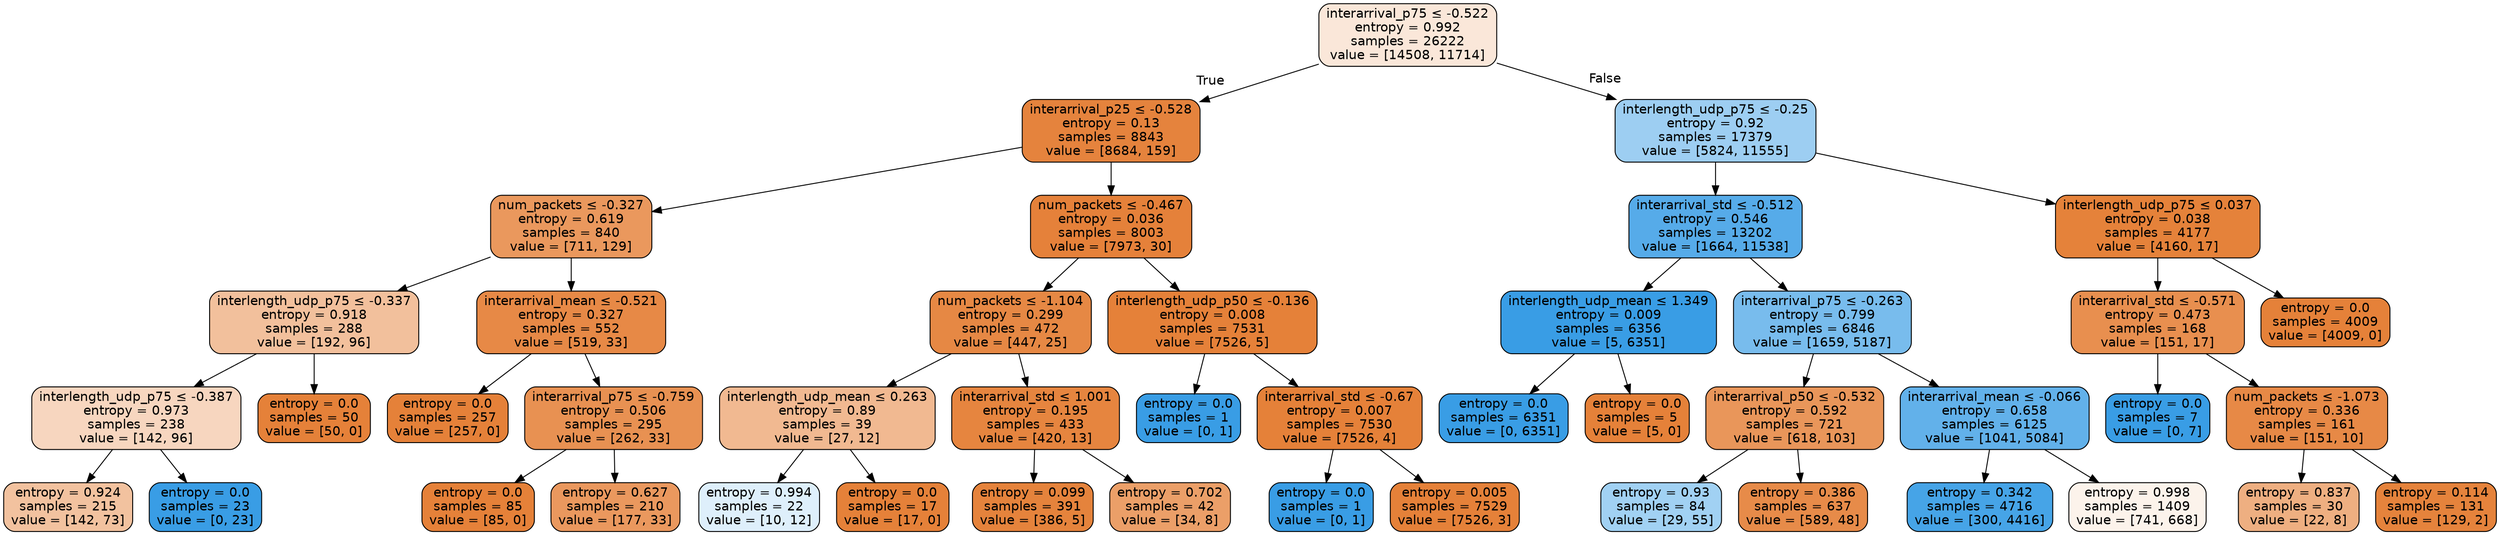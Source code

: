 digraph Tree {
node [shape=box, style="filled, rounded", color="black", fontname=helvetica] ;
edge [fontname=helvetica] ;
0 [label=<interarrival_p75 &le; -0.522<br/>entropy = 0.992<br/>samples = 26222<br/>value = [14508, 11714]>, fillcolor="#fae7d9"] ;
1 [label=<interarrival_p25 &le; -0.528<br/>entropy = 0.13<br/>samples = 8843<br/>value = [8684, 159]>, fillcolor="#e5833d"] ;
0 -> 1 [labeldistance=2.5, labelangle=45, headlabel="True"] ;
2 [label=<num_packets &le; -0.327<br/>entropy = 0.619<br/>samples = 840<br/>value = [711, 129]>, fillcolor="#ea985d"] ;
1 -> 2 ;
3 [label=<interlength_udp_p75 &le; -0.337<br/>entropy = 0.918<br/>samples = 288<br/>value = [192, 96]>, fillcolor="#f2c09c"] ;
2 -> 3 ;
4 [label=<interlength_udp_p75 &le; -0.387<br/>entropy = 0.973<br/>samples = 238<br/>value = [142, 96]>, fillcolor="#f7d6bf"] ;
3 -> 4 ;
5 [label=<entropy = 0.924<br/>samples = 215<br/>value = [142, 73]>, fillcolor="#f2c29f"] ;
4 -> 5 ;
6 [label=<entropy = 0.0<br/>samples = 23<br/>value = [0, 23]>, fillcolor="#399de5"] ;
4 -> 6 ;
7 [label=<entropy = 0.0<br/>samples = 50<br/>value = [50, 0]>, fillcolor="#e58139"] ;
3 -> 7 ;
8 [label=<interarrival_mean &le; -0.521<br/>entropy = 0.327<br/>samples = 552<br/>value = [519, 33]>, fillcolor="#e78946"] ;
2 -> 8 ;
9 [label=<entropy = 0.0<br/>samples = 257<br/>value = [257, 0]>, fillcolor="#e58139"] ;
8 -> 9 ;
10 [label=<interarrival_p75 &le; -0.759<br/>entropy = 0.506<br/>samples = 295<br/>value = [262, 33]>, fillcolor="#e89152"] ;
8 -> 10 ;
11 [label=<entropy = 0.0<br/>samples = 85<br/>value = [85, 0]>, fillcolor="#e58139"] ;
10 -> 11 ;
12 [label=<entropy = 0.627<br/>samples = 210<br/>value = [177, 33]>, fillcolor="#ea985e"] ;
10 -> 12 ;
13 [label=<num_packets &le; -0.467<br/>entropy = 0.036<br/>samples = 8003<br/>value = [7973, 30]>, fillcolor="#e5813a"] ;
1 -> 13 ;
14 [label=<num_packets &le; -1.104<br/>entropy = 0.299<br/>samples = 472<br/>value = [447, 25]>, fillcolor="#e68844"] ;
13 -> 14 ;
15 [label=<interlength_udp_mean &le; 0.263<br/>entropy = 0.89<br/>samples = 39<br/>value = [27, 12]>, fillcolor="#f1b991"] ;
14 -> 15 ;
16 [label=<entropy = 0.994<br/>samples = 22<br/>value = [10, 12]>, fillcolor="#deeffb"] ;
15 -> 16 ;
17 [label=<entropy = 0.0<br/>samples = 17<br/>value = [17, 0]>, fillcolor="#e58139"] ;
15 -> 17 ;
18 [label=<interarrival_std &le; 1.001<br/>entropy = 0.195<br/>samples = 433<br/>value = [420, 13]>, fillcolor="#e6853f"] ;
14 -> 18 ;
19 [label=<entropy = 0.099<br/>samples = 391<br/>value = [386, 5]>, fillcolor="#e5833c"] ;
18 -> 19 ;
20 [label=<entropy = 0.702<br/>samples = 42<br/>value = [34, 8]>, fillcolor="#eb9f68"] ;
18 -> 20 ;
21 [label=<interlength_udp_p50 &le; -0.136<br/>entropy = 0.008<br/>samples = 7531<br/>value = [7526, 5]>, fillcolor="#e58139"] ;
13 -> 21 ;
22 [label=<entropy = 0.0<br/>samples = 1<br/>value = [0, 1]>, fillcolor="#399de5"] ;
21 -> 22 ;
23 [label=<interarrival_std &le; -0.67<br/>entropy = 0.007<br/>samples = 7530<br/>value = [7526, 4]>, fillcolor="#e58139"] ;
21 -> 23 ;
24 [label=<entropy = 0.0<br/>samples = 1<br/>value = [0, 1]>, fillcolor="#399de5"] ;
23 -> 24 ;
25 [label=<entropy = 0.005<br/>samples = 7529<br/>value = [7526, 3]>, fillcolor="#e58139"] ;
23 -> 25 ;
26 [label=<interlength_udp_p75 &le; -0.25<br/>entropy = 0.92<br/>samples = 17379<br/>value = [5824, 11555]>, fillcolor="#9dcef2"] ;
0 -> 26 [labeldistance=2.5, labelangle=-45, headlabel="False"] ;
27 [label=<interarrival_std &le; -0.512<br/>entropy = 0.546<br/>samples = 13202<br/>value = [1664, 11538]>, fillcolor="#56abe9"] ;
26 -> 27 ;
28 [label=<interlength_udp_mean &le; 1.349<br/>entropy = 0.009<br/>samples = 6356<br/>value = [5, 6351]>, fillcolor="#399de5"] ;
27 -> 28 ;
29 [label=<entropy = 0.0<br/>samples = 6351<br/>value = [0, 6351]>, fillcolor="#399de5"] ;
28 -> 29 ;
30 [label=<entropy = 0.0<br/>samples = 5<br/>value = [5, 0]>, fillcolor="#e58139"] ;
28 -> 30 ;
31 [label=<interarrival_p75 &le; -0.263<br/>entropy = 0.799<br/>samples = 6846<br/>value = [1659, 5187]>, fillcolor="#78bced"] ;
27 -> 31 ;
32 [label=<interarrival_p50 &le; -0.532<br/>entropy = 0.592<br/>samples = 721<br/>value = [618, 103]>, fillcolor="#e9965a"] ;
31 -> 32 ;
33 [label=<entropy = 0.93<br/>samples = 84<br/>value = [29, 55]>, fillcolor="#a1d1f3"] ;
32 -> 33 ;
34 [label=<entropy = 0.386<br/>samples = 637<br/>value = [589, 48]>, fillcolor="#e78b49"] ;
32 -> 34 ;
35 [label=<interarrival_mean &le; -0.066<br/>entropy = 0.658<br/>samples = 6125<br/>value = [1041, 5084]>, fillcolor="#62b1ea"] ;
31 -> 35 ;
36 [label=<entropy = 0.342<br/>samples = 4716<br/>value = [300, 4416]>, fillcolor="#46a4e7"] ;
35 -> 36 ;
37 [label=<entropy = 0.998<br/>samples = 1409<br/>value = [741, 668]>, fillcolor="#fcf3eb"] ;
35 -> 37 ;
38 [label=<interlength_udp_p75 &le; 0.037<br/>entropy = 0.038<br/>samples = 4177<br/>value = [4160, 17]>, fillcolor="#e5823a"] ;
26 -> 38 ;
39 [label=<interarrival_std &le; -0.571<br/>entropy = 0.473<br/>samples = 168<br/>value = [151, 17]>, fillcolor="#e88f4f"] ;
38 -> 39 ;
40 [label=<entropy = 0.0<br/>samples = 7<br/>value = [0, 7]>, fillcolor="#399de5"] ;
39 -> 40 ;
41 [label=<num_packets &le; -1.073<br/>entropy = 0.336<br/>samples = 161<br/>value = [151, 10]>, fillcolor="#e78946"] ;
39 -> 41 ;
42 [label=<entropy = 0.837<br/>samples = 30<br/>value = [22, 8]>, fillcolor="#eeaf81"] ;
41 -> 42 ;
43 [label=<entropy = 0.114<br/>samples = 131<br/>value = [129, 2]>, fillcolor="#e5833c"] ;
41 -> 43 ;
44 [label=<entropy = 0.0<br/>samples = 4009<br/>value = [4009, 0]>, fillcolor="#e58139"] ;
38 -> 44 ;
}